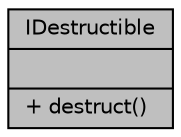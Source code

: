 digraph "IDestructible"
{
  edge [fontname="Helvetica",fontsize="10",labelfontname="Helvetica",labelfontsize="10"];
  node [fontname="Helvetica",fontsize="10",shape=record];
  Node6 [label="{IDestructible\n||+ destruct()\l}",height=0.2,width=0.4,color="black", fillcolor="grey75", style="filled", fontcolor="black"];
}
